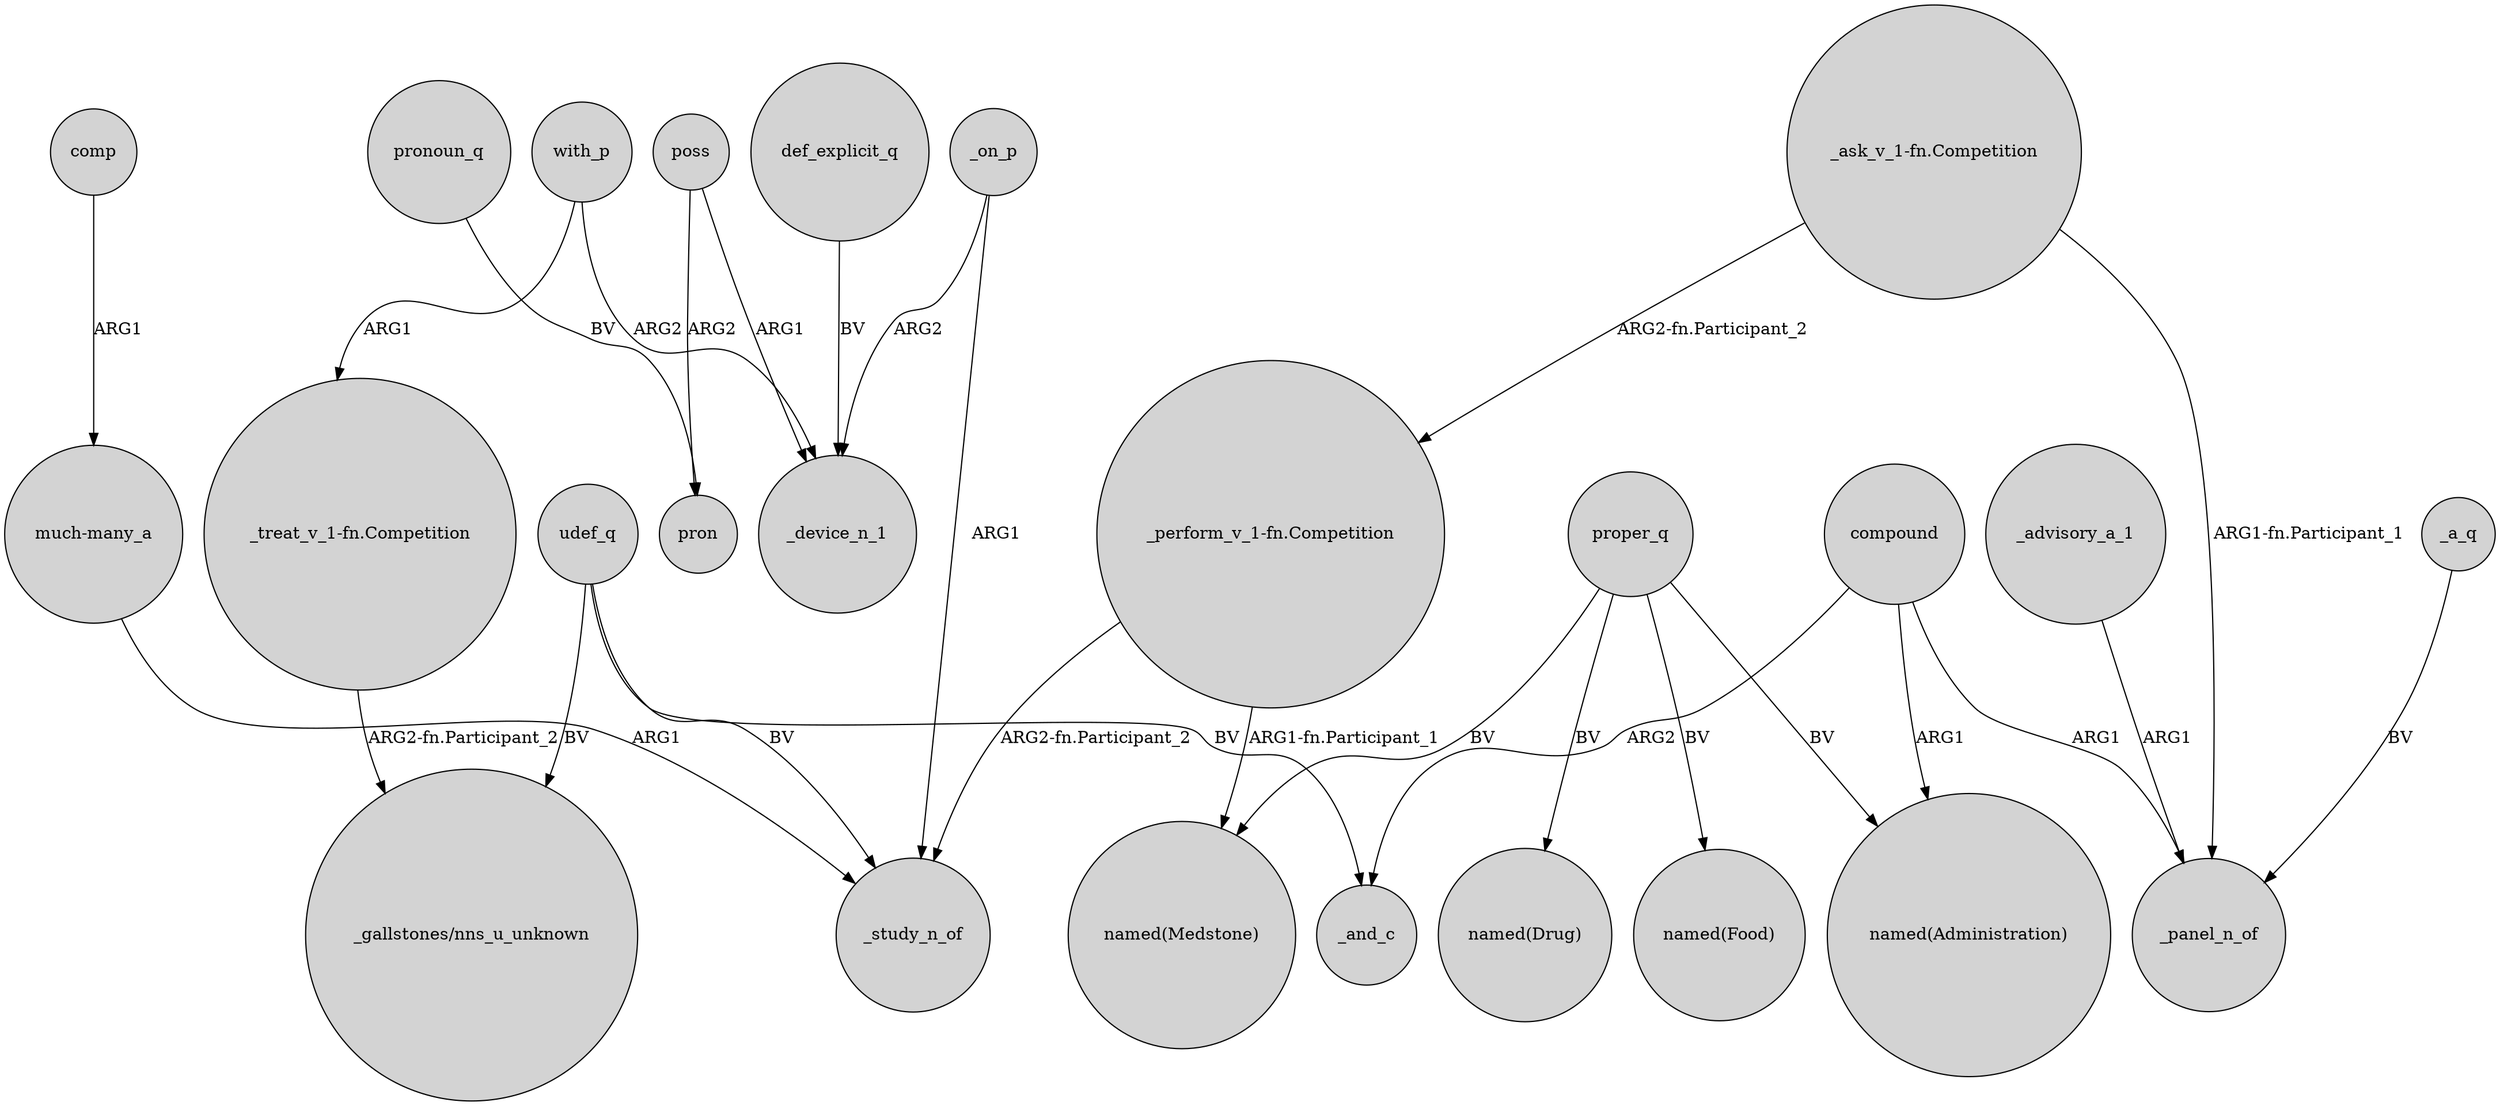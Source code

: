 digraph {
	node [shape=circle style=filled]
	"_treat_v_1-fn.Competition" -> "_gallstones/nns_u_unknown" [label="ARG2-fn.Participant_2"]
	_a_q -> _panel_n_of [label=BV]
	proper_q -> "named(Food)" [label=BV]
	proper_q -> "named(Administration)" [label=BV]
	"much-many_a" -> _study_n_of [label=ARG1]
	_on_p -> _study_n_of [label=ARG1]
	udef_q -> _and_c [label=BV]
	_on_p -> _device_n_1 [label=ARG2]
	compound -> _and_c [label=ARG2]
	pronoun_q -> pron [label=BV]
	proper_q -> "named(Medstone)" [label=BV]
	comp -> "much-many_a" [label=ARG1]
	poss -> pron [label=ARG2]
	with_p -> "_treat_v_1-fn.Competition" [label=ARG1]
	compound -> "named(Administration)" [label=ARG1]
	with_p -> _device_n_1 [label=ARG2]
	udef_q -> "_gallstones/nns_u_unknown" [label=BV]
	_advisory_a_1 -> _panel_n_of [label=ARG1]
	def_explicit_q -> _device_n_1 [label=BV]
	udef_q -> _study_n_of [label=BV]
	"_ask_v_1-fn.Competition" -> _panel_n_of [label="ARG1-fn.Participant_1"]
	"_perform_v_1-fn.Competition" -> _study_n_of [label="ARG2-fn.Participant_2"]
	poss -> _device_n_1 [label=ARG1]
	compound -> _panel_n_of [label=ARG1]
	"_perform_v_1-fn.Competition" -> "named(Medstone)" [label="ARG1-fn.Participant_1"]
	proper_q -> "named(Drug)" [label=BV]
	"_ask_v_1-fn.Competition" -> "_perform_v_1-fn.Competition" [label="ARG2-fn.Participant_2"]
}
